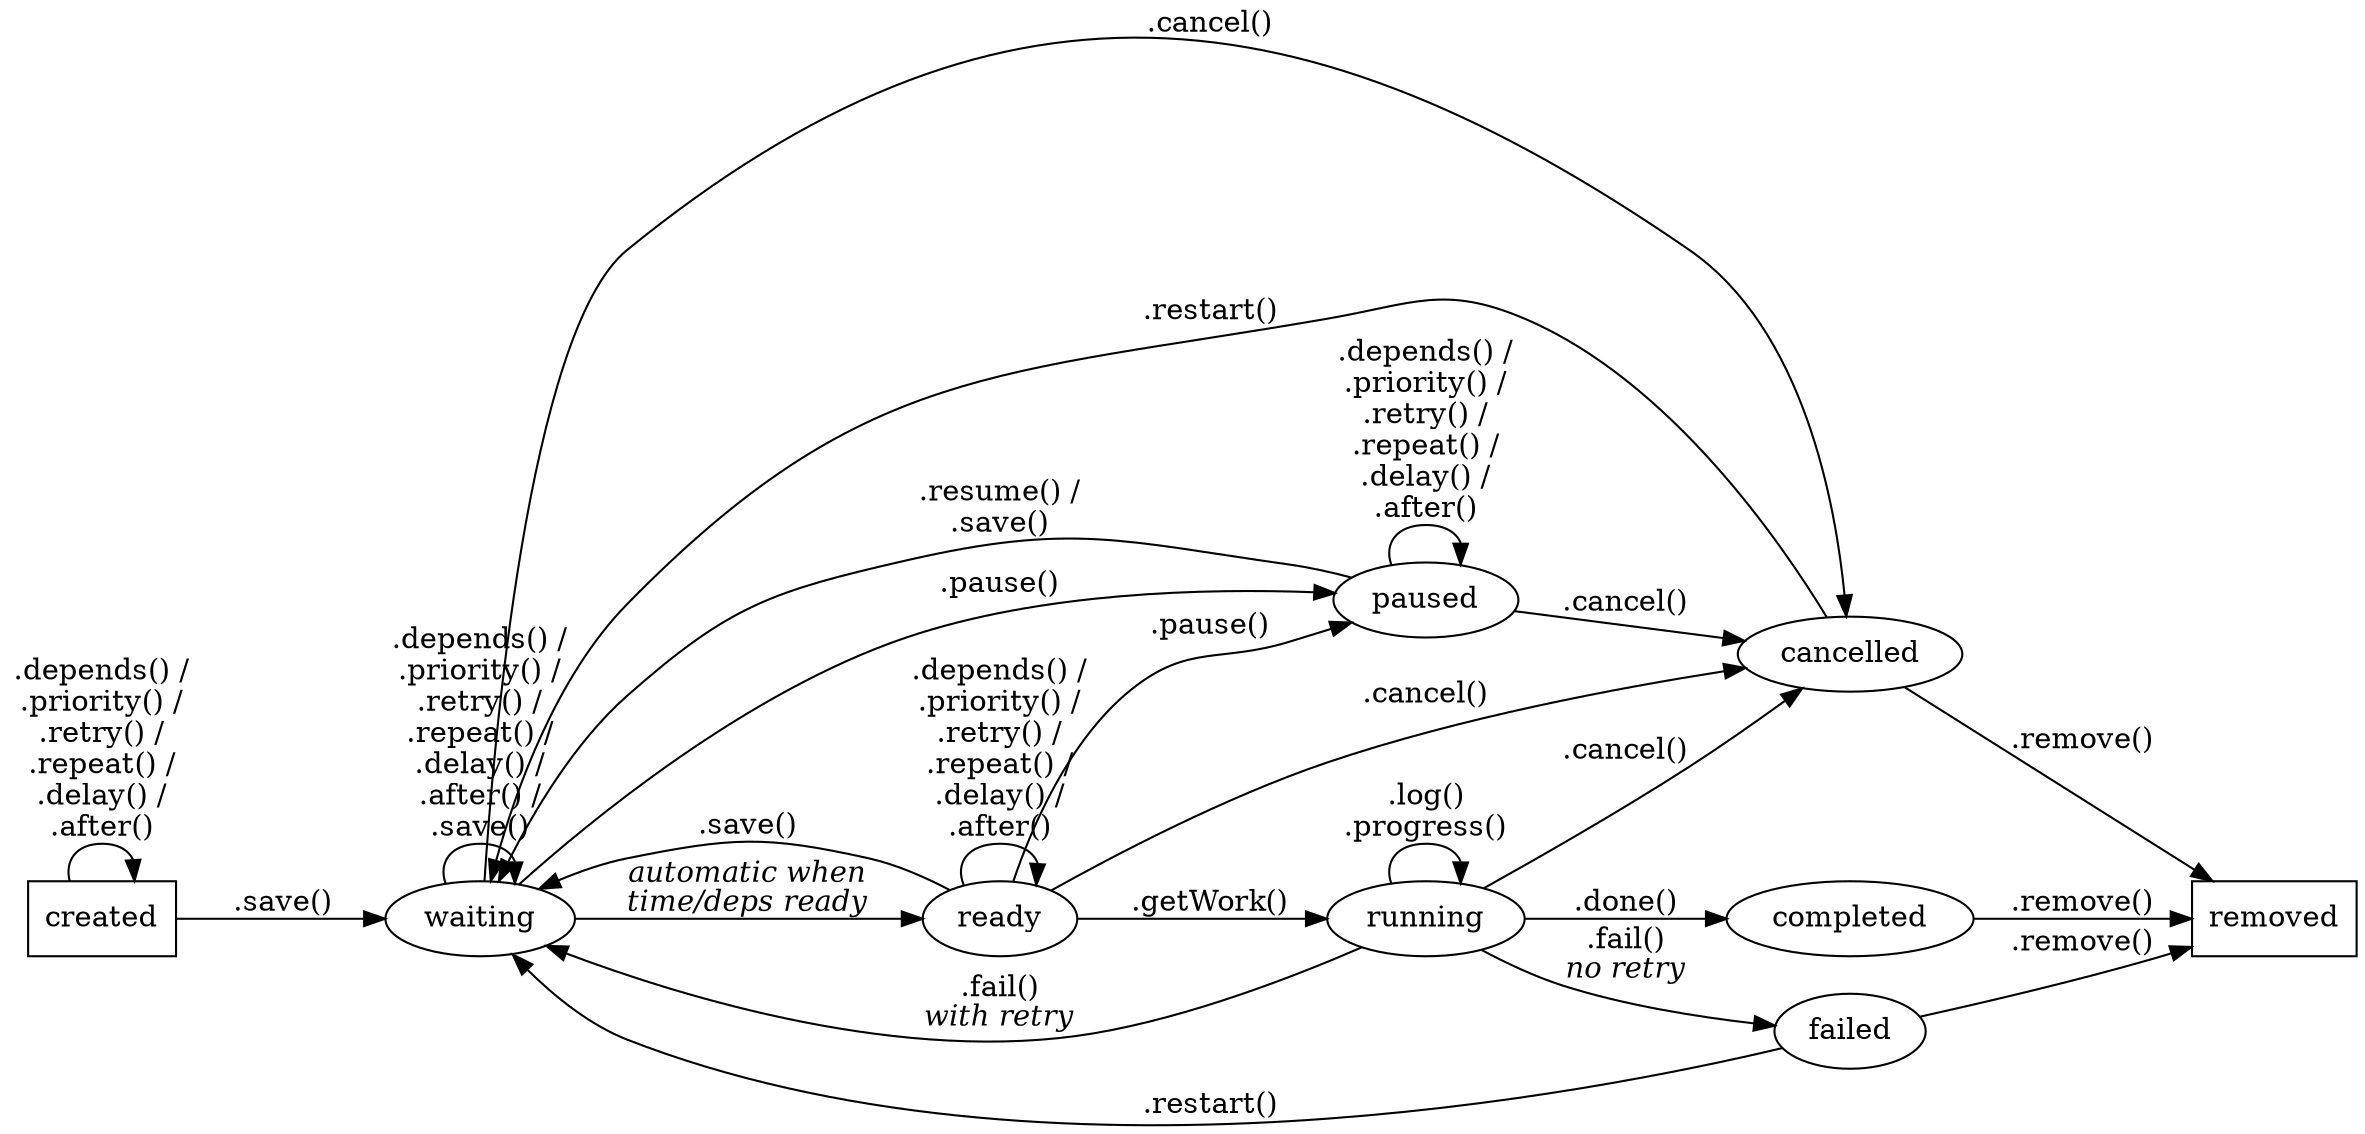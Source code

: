 digraph jobStatus {

  graph [splines="spline" mclimit=1.0 ratio=auto rankdir=LR]

  created [shape=box];
  waiting;
  paused;
  ready;
  running;
  failed;
  cancelled;
  completed;
  removed [shape=box];
  created -> waiting [label=".save()" weight=100.0];
  waiting -> ready [label=<<I>automatic when<br/>time/deps ready</I>> weight=100.0];
  ready -> waiting [label=".save()"]
  ready -> running [label=".getWork()" weight=100.0];
  running -> completed [label=".done()" weight=100.0];
  running -> failed [label=<.fail()<BR/><I>no retry</I>>];
  running -> waiting [label=<.fail()<BR/><I>with retry</I>>];
  completed -> removed [label=".remove()" weight=100.0];
  running -> cancelled [label=".cancel()"];
  ready -> cancelled [label=".cancel()"];
  waiting -> cancelled [label=".cancel()"];
  paused -> cancelled [label=".cancel()"];
  ready -> paused [label=".pause()"];
  waiting -> paused [label=".pause()"];
  paused -> waiting [label=".resume() /\n.save()"];
  cancelled -> removed [label=".remove()"];
  failed -> removed [label=".remove()"];
  cancelled -> waiting [label=".restart()"];
  failed -> waiting [label=".restart()"];
  created -> created [label=".depends() /\n.priority() /\n.retry() /\n.repeat() /\n.delay() /\n.after()"];
  paused -> paused [label=".depends() /\n.priority() /\n.retry() /\n.repeat() /\n.delay() /\n.after()"];
  waiting -> waiting [label=".depends() /\n.priority() /\n.retry() /\n.repeat() /\n.delay() /\n.after() /\n.save()"];
  ready -> ready [label=".depends() /\n.priority() /\n.retry() /\n.repeat() /\n.delay() /\n.after()"];
  running -> running [label=".log()\n.progress()"];
}
